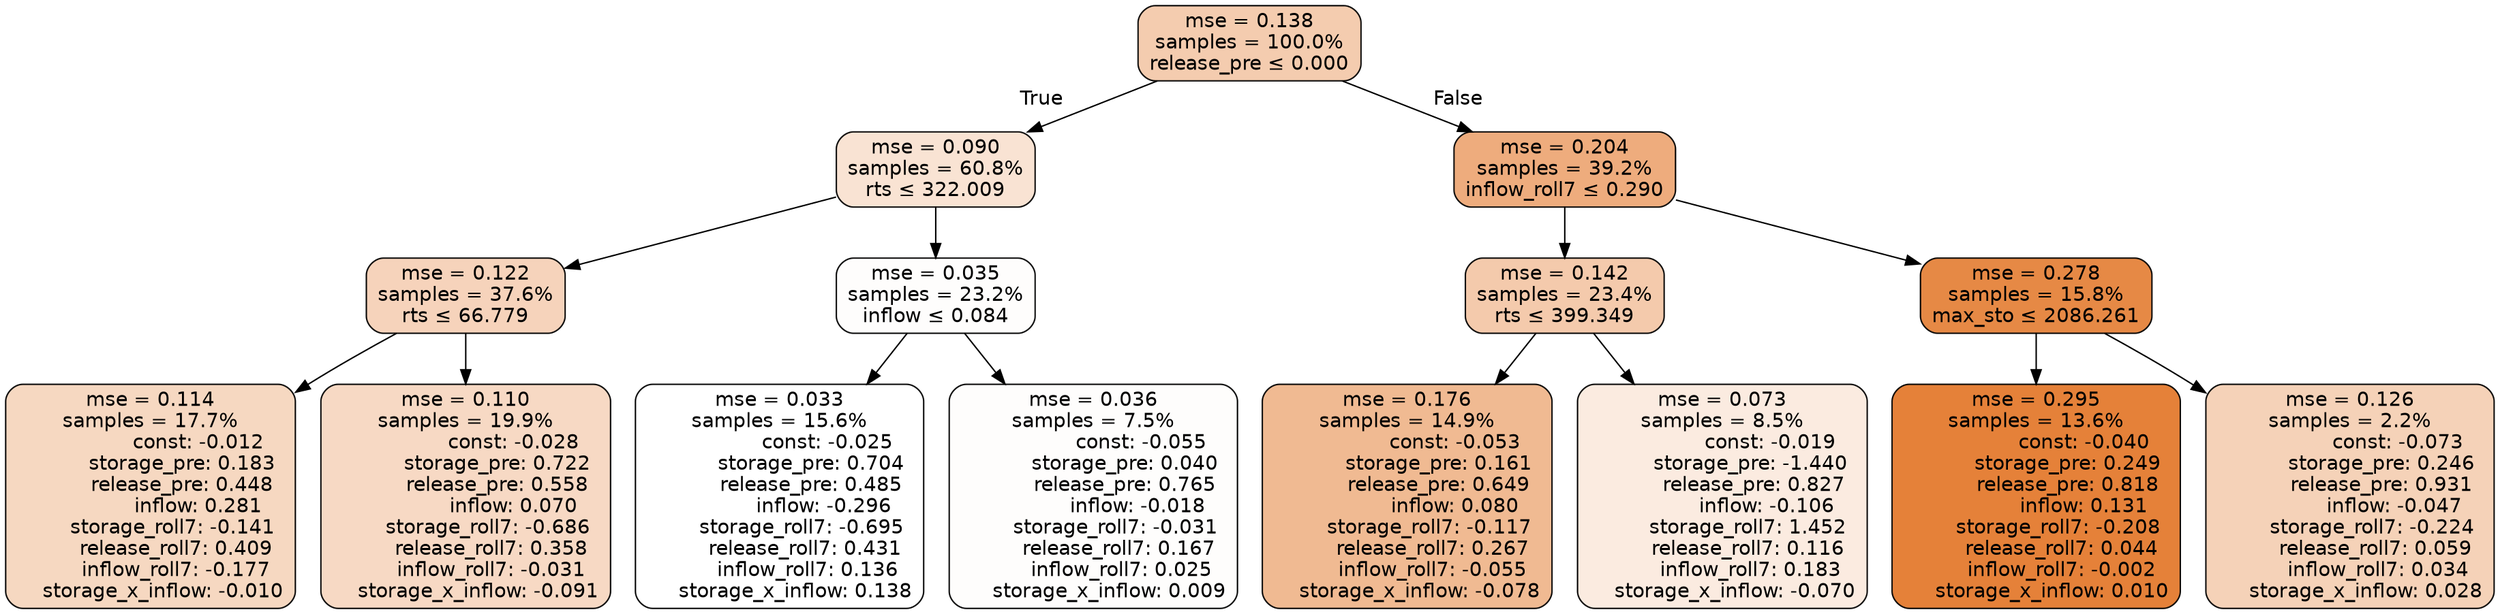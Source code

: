 digraph tree {
bgcolor="transparent"
node [shape=rectangle, style="filled, rounded", color="black", fontname=helvetica] ;
edge [fontname=helvetica] ;
	"0" [label="mse = 0.138
samples = 100.0%
release_pre &le; 0.000", fillcolor="#f4ccaf"]
	"1" [label="mse = 0.090
samples = 60.8%
rts &le; 322.009", fillcolor="#f9e3d3"]
	"2" [label="mse = 0.122
samples = 37.6%
rts &le; 66.779", fillcolor="#f6d3bb"]
	"3" [label="mse = 0.114
samples = 17.7%
               const: -0.012
          storage_pre: 0.183
          release_pre: 0.448
               inflow: 0.281
       storage_roll7: -0.141
        release_roll7: 0.409
        inflow_roll7: -0.177
    storage_x_inflow: -0.010", fillcolor="#f6d8c1"]
	"4" [label="mse = 0.110
samples = 19.9%
               const: -0.028
          storage_pre: 0.722
          release_pre: 0.558
               inflow: 0.070
       storage_roll7: -0.686
        release_roll7: 0.358
        inflow_roll7: -0.031
    storage_x_inflow: -0.091", fillcolor="#f7d9c4"]
	"5" [label="mse = 0.035
samples = 23.2%
inflow &le; 0.084", fillcolor="#fefdfc"]
	"6" [label="mse = 0.033
samples = 15.6%
               const: -0.025
          storage_pre: 0.704
          release_pre: 0.485
              inflow: -0.296
       storage_roll7: -0.695
        release_roll7: 0.431
         inflow_roll7: 0.136
     storage_x_inflow: 0.138", fillcolor="#ffffff"]
	"7" [label="mse = 0.036
samples = 7.5%
               const: -0.055
          storage_pre: 0.040
          release_pre: 0.765
              inflow: -0.018
       storage_roll7: -0.031
        release_roll7: 0.167
         inflow_roll7: 0.025
     storage_x_inflow: 0.009", fillcolor="#fefdfc"]
	"8" [label="mse = 0.204
samples = 39.2%
inflow_roll7 &le; 0.290", fillcolor="#eeac7d"]
	"9" [label="mse = 0.142
samples = 23.4%
rts &le; 399.349", fillcolor="#f4caac"]
	"10" [label="mse = 0.176
samples = 14.9%
               const: -0.053
          storage_pre: 0.161
          release_pre: 0.649
               inflow: 0.080
       storage_roll7: -0.117
        release_roll7: 0.267
        inflow_roll7: -0.055
    storage_x_inflow: -0.078", fillcolor="#f0ba92"]
	"11" [label="mse = 0.073
samples = 8.5%
               const: -0.019
         storage_pre: -1.440
          release_pre: 0.827
              inflow: -0.106
        storage_roll7: 1.452
        release_roll7: 0.116
         inflow_roll7: 0.183
    storage_x_inflow: -0.070", fillcolor="#fbebe0"]
	"12" [label="mse = 0.278
samples = 15.8%
max_sto &le; 2086.261", fillcolor="#e68945"]
	"13" [label="mse = 0.295
samples = 13.6%
               const: -0.040
          storage_pre: 0.249
          release_pre: 0.818
               inflow: 0.131
       storage_roll7: -0.208
        release_roll7: 0.044
        inflow_roll7: -0.002
     storage_x_inflow: 0.010", fillcolor="#e58139"]
	"14" [label="mse = 0.126
samples = 2.2%
               const: -0.073
          storage_pre: 0.246
          release_pre: 0.931
              inflow: -0.047
       storage_roll7: -0.224
        release_roll7: 0.059
         inflow_roll7: 0.034
     storage_x_inflow: 0.028", fillcolor="#f5d2b8"]

	"0" -> "1" [labeldistance=2.5, labelangle=45, headlabel="True"]
	"1" -> "2"
	"2" -> "3"
	"2" -> "4"
	"1" -> "5"
	"5" -> "6"
	"5" -> "7"
	"0" -> "8" [labeldistance=2.5, labelangle=-45, headlabel="False"]
	"8" -> "9"
	"9" -> "10"
	"9" -> "11"
	"8" -> "12"
	"12" -> "13"
	"12" -> "14"
}